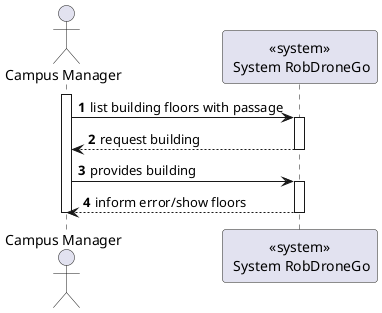 @startuml
autonumber

actor "Campus Manager" as usr

participant "<<system>>\n System RobDroneGo" as sys

activate usr
    usr -> sys : list building floors with passage
    activate sys
        sys --> usr : request building
    deactivate sys

    usr -> sys : provides building
    activate sys
        sys --> usr : inform error/show floors
    deactivate sys
deactivate usr

@enduml
